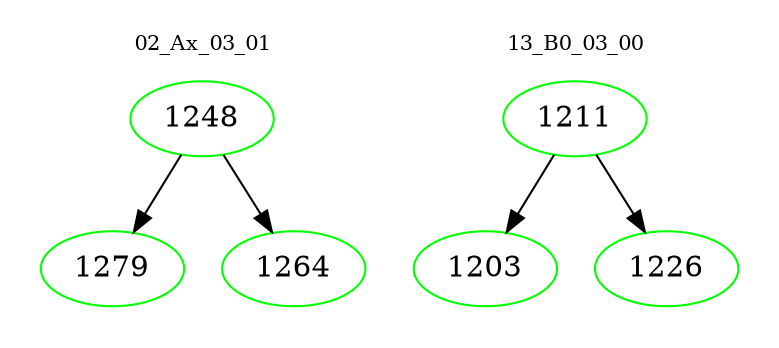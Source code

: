 digraph{
subgraph cluster_0 {
color = white
label = "02_Ax_03_01";
fontsize=10;
T0_1248 [label="1248", color="green"]
T0_1248 -> T0_1279 [color="black"]
T0_1279 [label="1279", color="green"]
T0_1248 -> T0_1264 [color="black"]
T0_1264 [label="1264", color="green"]
}
subgraph cluster_1 {
color = white
label = "13_B0_03_00";
fontsize=10;
T1_1211 [label="1211", color="green"]
T1_1211 -> T1_1203 [color="black"]
T1_1203 [label="1203", color="green"]
T1_1211 -> T1_1226 [color="black"]
T1_1226 [label="1226", color="green"]
}
}
